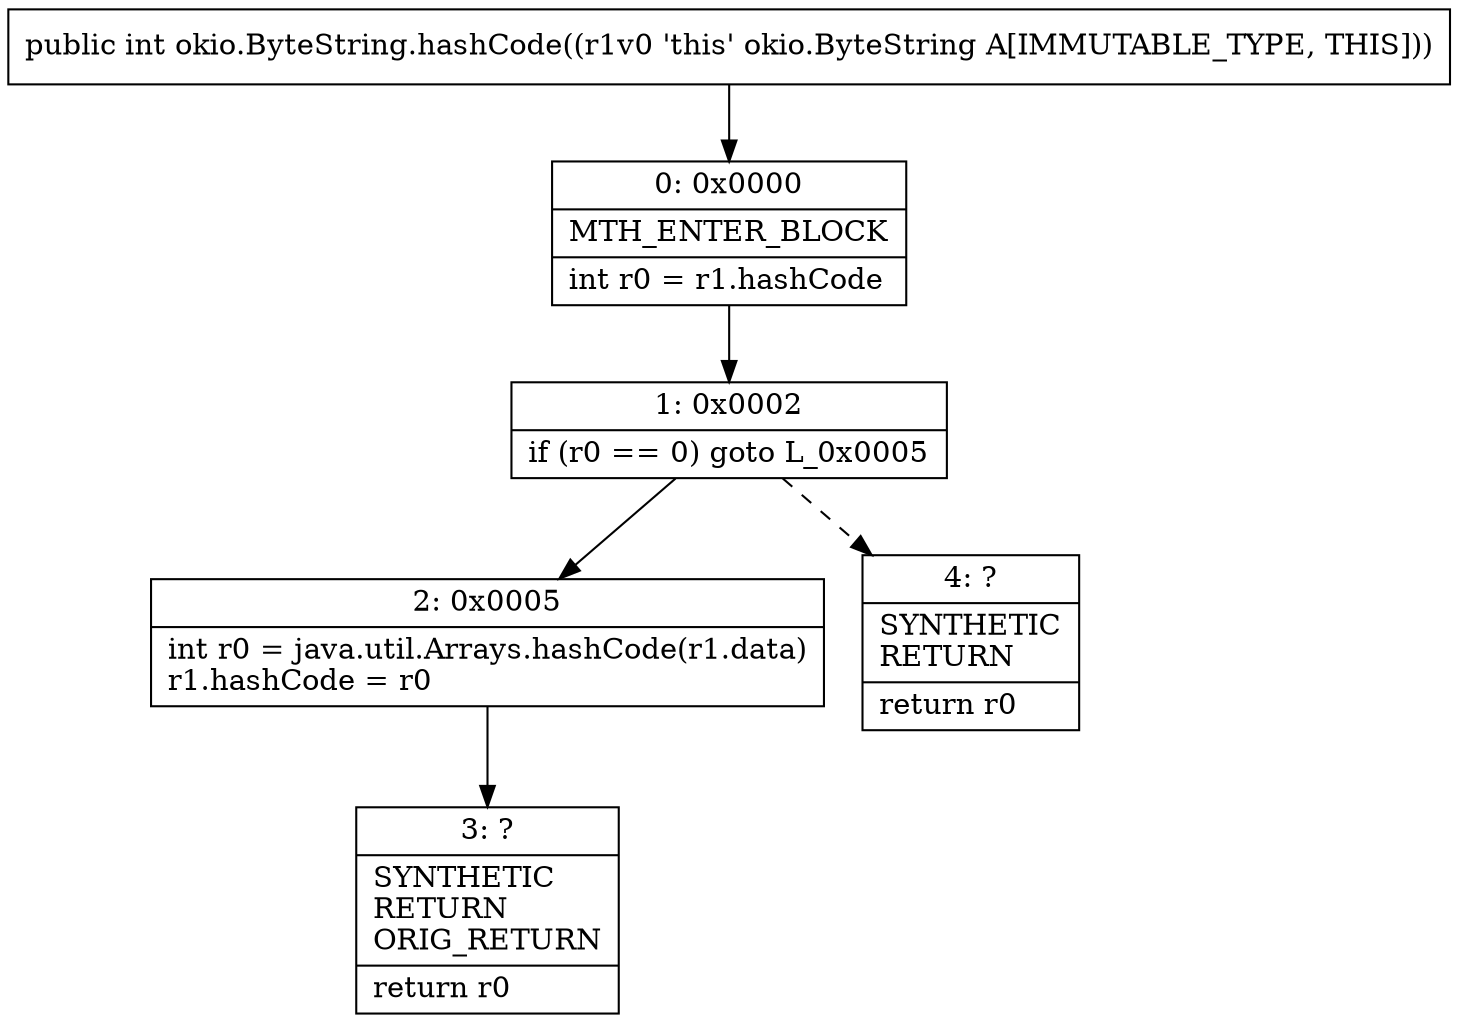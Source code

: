 digraph "CFG forokio.ByteString.hashCode()I" {
Node_0 [shape=record,label="{0\:\ 0x0000|MTH_ENTER_BLOCK\l|int r0 = r1.hashCode\l}"];
Node_1 [shape=record,label="{1\:\ 0x0002|if (r0 == 0) goto L_0x0005\l}"];
Node_2 [shape=record,label="{2\:\ 0x0005|int r0 = java.util.Arrays.hashCode(r1.data)\lr1.hashCode = r0\l}"];
Node_3 [shape=record,label="{3\:\ ?|SYNTHETIC\lRETURN\lORIG_RETURN\l|return r0\l}"];
Node_4 [shape=record,label="{4\:\ ?|SYNTHETIC\lRETURN\l|return r0\l}"];
MethodNode[shape=record,label="{public int okio.ByteString.hashCode((r1v0 'this' okio.ByteString A[IMMUTABLE_TYPE, THIS])) }"];
MethodNode -> Node_0;
Node_0 -> Node_1;
Node_1 -> Node_2;
Node_1 -> Node_4[style=dashed];
Node_2 -> Node_3;
}

